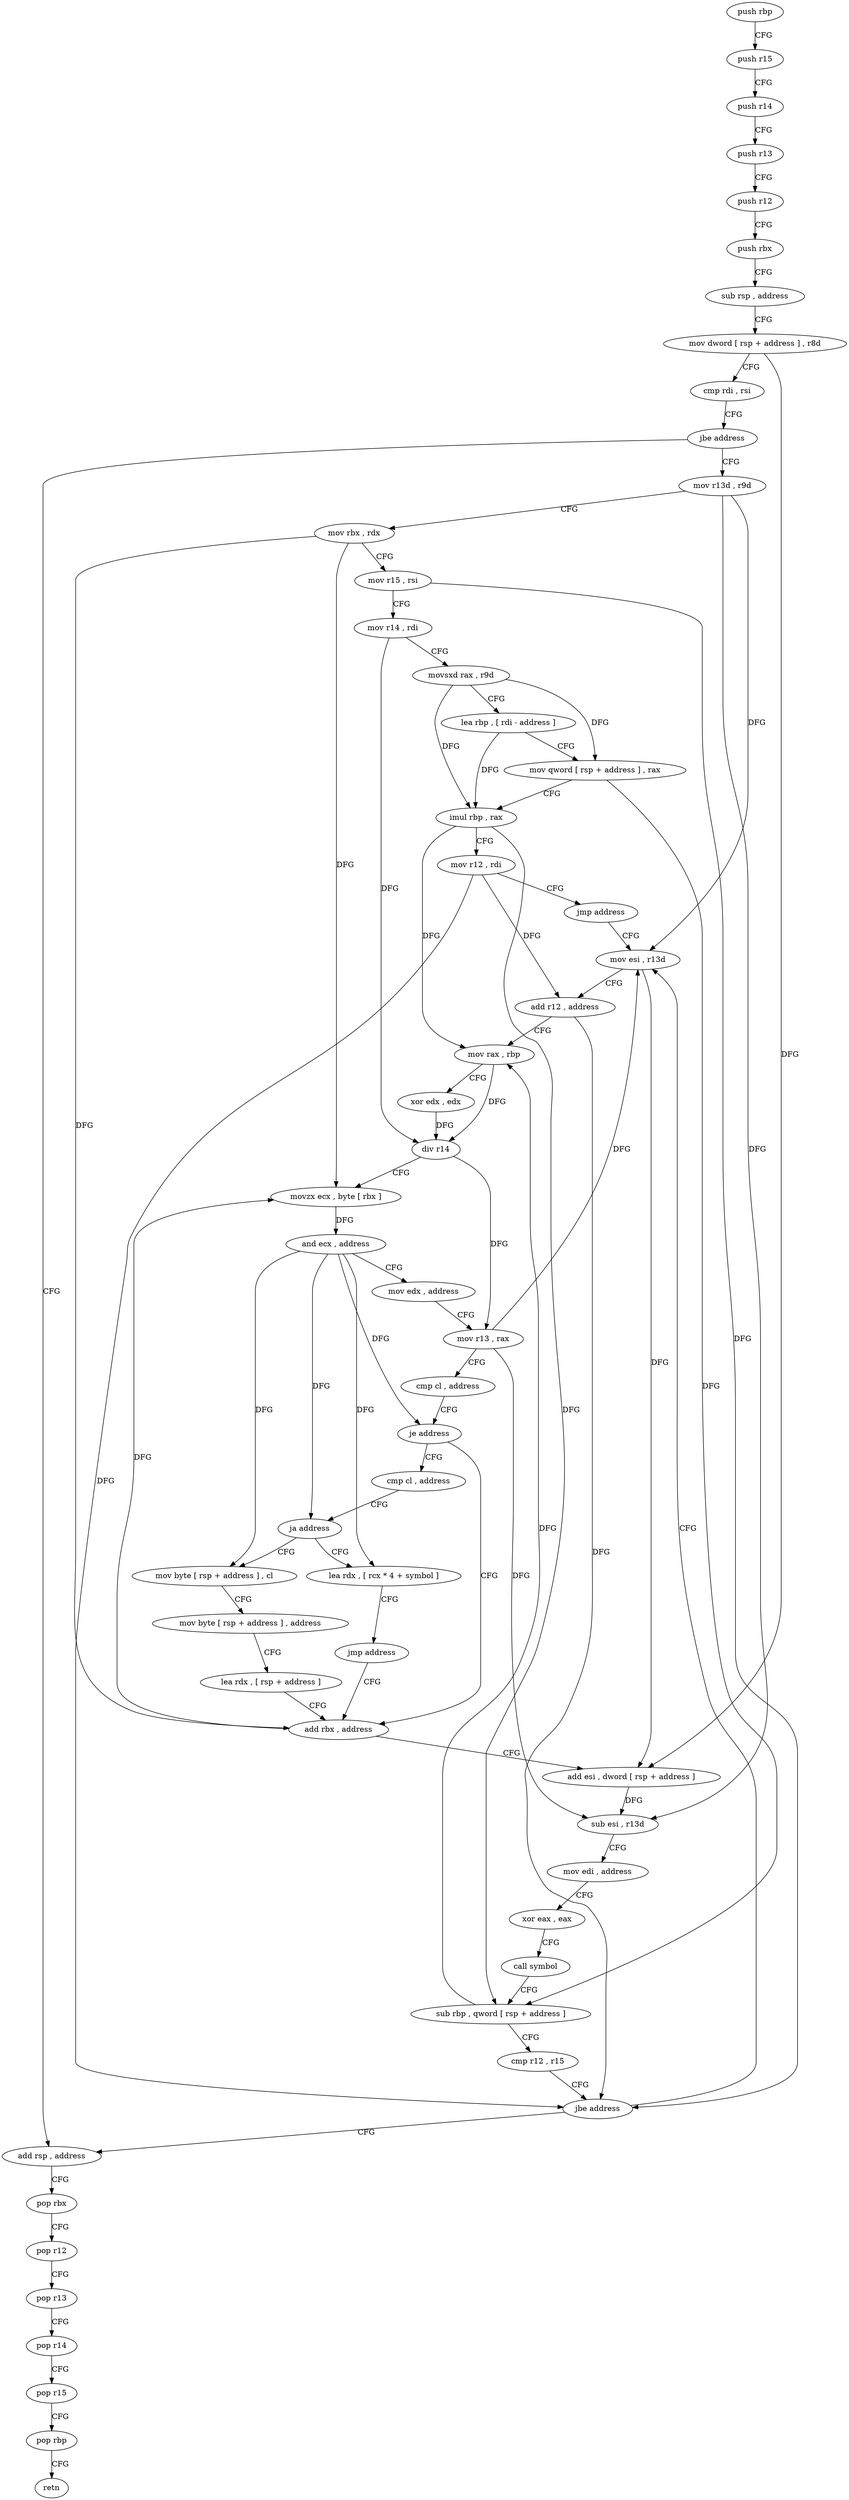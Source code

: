 digraph "func" {
"4210576" [label = "push rbp" ]
"4210577" [label = "push r15" ]
"4210579" [label = "push r14" ]
"4210581" [label = "push r13" ]
"4210583" [label = "push r12" ]
"4210585" [label = "push rbx" ]
"4210586" [label = "sub rsp , address" ]
"4210590" [label = "mov dword [ rsp + address ] , r8d" ]
"4210595" [label = "cmp rdi , rsi" ]
"4210598" [label = "jbe address" ]
"4210736" [label = "add rsp , address" ]
"4210604" [label = "mov r13d , r9d" ]
"4210740" [label = "pop rbx" ]
"4210741" [label = "pop r12" ]
"4210743" [label = "pop r13" ]
"4210745" [label = "pop r14" ]
"4210747" [label = "pop r15" ]
"4210749" [label = "pop rbp" ]
"4210750" [label = "retn" ]
"4210607" [label = "mov rbx , rdx" ]
"4210610" [label = "mov r15 , rsi" ]
"4210613" [label = "mov r14 , rdi" ]
"4210616" [label = "movsxd rax , r9d" ]
"4210619" [label = "lea rbp , [ rdi - address ]" ]
"4210623" [label = "mov qword [ rsp + address ] , rax" ]
"4210628" [label = "imul rbp , rax" ]
"4210632" [label = "mov r12 , rdi" ]
"4210635" [label = "jmp address" ]
"4210687" [label = "mov esi , r13d" ]
"4210690" [label = "add r12 , address" ]
"4210694" [label = "mov rax , rbp" ]
"4210697" [label = "xor edx , edx" ]
"4210699" [label = "div r14" ]
"4210702" [label = "movzx ecx , byte [ rbx ]" ]
"4210705" [label = "and ecx , address" ]
"4210708" [label = "mov edx , address" ]
"4210713" [label = "mov r13 , rax" ]
"4210716" [label = "cmp cl , address" ]
"4210719" [label = "je address" ]
"4210654" [label = "add rbx , address" ]
"4210721" [label = "cmp cl , address" ]
"4210658" [label = "add esi , dword [ rsp + address ]" ]
"4210662" [label = "sub esi , r13d" ]
"4210665" [label = "mov edi , address" ]
"4210670" [label = "xor eax , eax" ]
"4210672" [label = "call symbol" ]
"4210677" [label = "sub rbp , qword [ rsp + address ]" ]
"4210682" [label = "cmp r12 , r15" ]
"4210685" [label = "jbe address" ]
"4210724" [label = "ja address" ]
"4210640" [label = "mov byte [ rsp + address ] , cl" ]
"4210726" [label = "lea rdx , [ rcx * 4 + symbol ]" ]
"4210644" [label = "mov byte [ rsp + address ] , address" ]
"4210649" [label = "lea rdx , [ rsp + address ]" ]
"4210734" [label = "jmp address" ]
"4210576" -> "4210577" [ label = "CFG" ]
"4210577" -> "4210579" [ label = "CFG" ]
"4210579" -> "4210581" [ label = "CFG" ]
"4210581" -> "4210583" [ label = "CFG" ]
"4210583" -> "4210585" [ label = "CFG" ]
"4210585" -> "4210586" [ label = "CFG" ]
"4210586" -> "4210590" [ label = "CFG" ]
"4210590" -> "4210595" [ label = "CFG" ]
"4210590" -> "4210658" [ label = "DFG" ]
"4210595" -> "4210598" [ label = "CFG" ]
"4210598" -> "4210736" [ label = "CFG" ]
"4210598" -> "4210604" [ label = "CFG" ]
"4210736" -> "4210740" [ label = "CFG" ]
"4210604" -> "4210607" [ label = "CFG" ]
"4210604" -> "4210687" [ label = "DFG" ]
"4210604" -> "4210662" [ label = "DFG" ]
"4210740" -> "4210741" [ label = "CFG" ]
"4210741" -> "4210743" [ label = "CFG" ]
"4210743" -> "4210745" [ label = "CFG" ]
"4210745" -> "4210747" [ label = "CFG" ]
"4210747" -> "4210749" [ label = "CFG" ]
"4210749" -> "4210750" [ label = "CFG" ]
"4210607" -> "4210610" [ label = "CFG" ]
"4210607" -> "4210702" [ label = "DFG" ]
"4210607" -> "4210654" [ label = "DFG" ]
"4210610" -> "4210613" [ label = "CFG" ]
"4210610" -> "4210685" [ label = "DFG" ]
"4210613" -> "4210616" [ label = "CFG" ]
"4210613" -> "4210699" [ label = "DFG" ]
"4210616" -> "4210619" [ label = "CFG" ]
"4210616" -> "4210623" [ label = "DFG" ]
"4210616" -> "4210628" [ label = "DFG" ]
"4210619" -> "4210623" [ label = "CFG" ]
"4210619" -> "4210628" [ label = "DFG" ]
"4210623" -> "4210628" [ label = "CFG" ]
"4210623" -> "4210677" [ label = "DFG" ]
"4210628" -> "4210632" [ label = "CFG" ]
"4210628" -> "4210694" [ label = "DFG" ]
"4210628" -> "4210677" [ label = "DFG" ]
"4210632" -> "4210635" [ label = "CFG" ]
"4210632" -> "4210690" [ label = "DFG" ]
"4210632" -> "4210685" [ label = "DFG" ]
"4210635" -> "4210687" [ label = "CFG" ]
"4210687" -> "4210690" [ label = "CFG" ]
"4210687" -> "4210658" [ label = "DFG" ]
"4210690" -> "4210694" [ label = "CFG" ]
"4210690" -> "4210685" [ label = "DFG" ]
"4210694" -> "4210697" [ label = "CFG" ]
"4210694" -> "4210699" [ label = "DFG" ]
"4210697" -> "4210699" [ label = "DFG" ]
"4210699" -> "4210702" [ label = "CFG" ]
"4210699" -> "4210713" [ label = "DFG" ]
"4210702" -> "4210705" [ label = "DFG" ]
"4210705" -> "4210708" [ label = "CFG" ]
"4210705" -> "4210719" [ label = "DFG" ]
"4210705" -> "4210724" [ label = "DFG" ]
"4210705" -> "4210640" [ label = "DFG" ]
"4210705" -> "4210726" [ label = "DFG" ]
"4210708" -> "4210713" [ label = "CFG" ]
"4210713" -> "4210716" [ label = "CFG" ]
"4210713" -> "4210687" [ label = "DFG" ]
"4210713" -> "4210662" [ label = "DFG" ]
"4210716" -> "4210719" [ label = "CFG" ]
"4210719" -> "4210654" [ label = "CFG" ]
"4210719" -> "4210721" [ label = "CFG" ]
"4210654" -> "4210658" [ label = "CFG" ]
"4210654" -> "4210702" [ label = "DFG" ]
"4210721" -> "4210724" [ label = "CFG" ]
"4210658" -> "4210662" [ label = "DFG" ]
"4210662" -> "4210665" [ label = "CFG" ]
"4210665" -> "4210670" [ label = "CFG" ]
"4210670" -> "4210672" [ label = "CFG" ]
"4210672" -> "4210677" [ label = "CFG" ]
"4210677" -> "4210682" [ label = "CFG" ]
"4210677" -> "4210694" [ label = "DFG" ]
"4210682" -> "4210685" [ label = "CFG" ]
"4210685" -> "4210736" [ label = "CFG" ]
"4210685" -> "4210687" [ label = "CFG" ]
"4210724" -> "4210640" [ label = "CFG" ]
"4210724" -> "4210726" [ label = "CFG" ]
"4210640" -> "4210644" [ label = "CFG" ]
"4210726" -> "4210734" [ label = "CFG" ]
"4210644" -> "4210649" [ label = "CFG" ]
"4210649" -> "4210654" [ label = "CFG" ]
"4210734" -> "4210654" [ label = "CFG" ]
}
